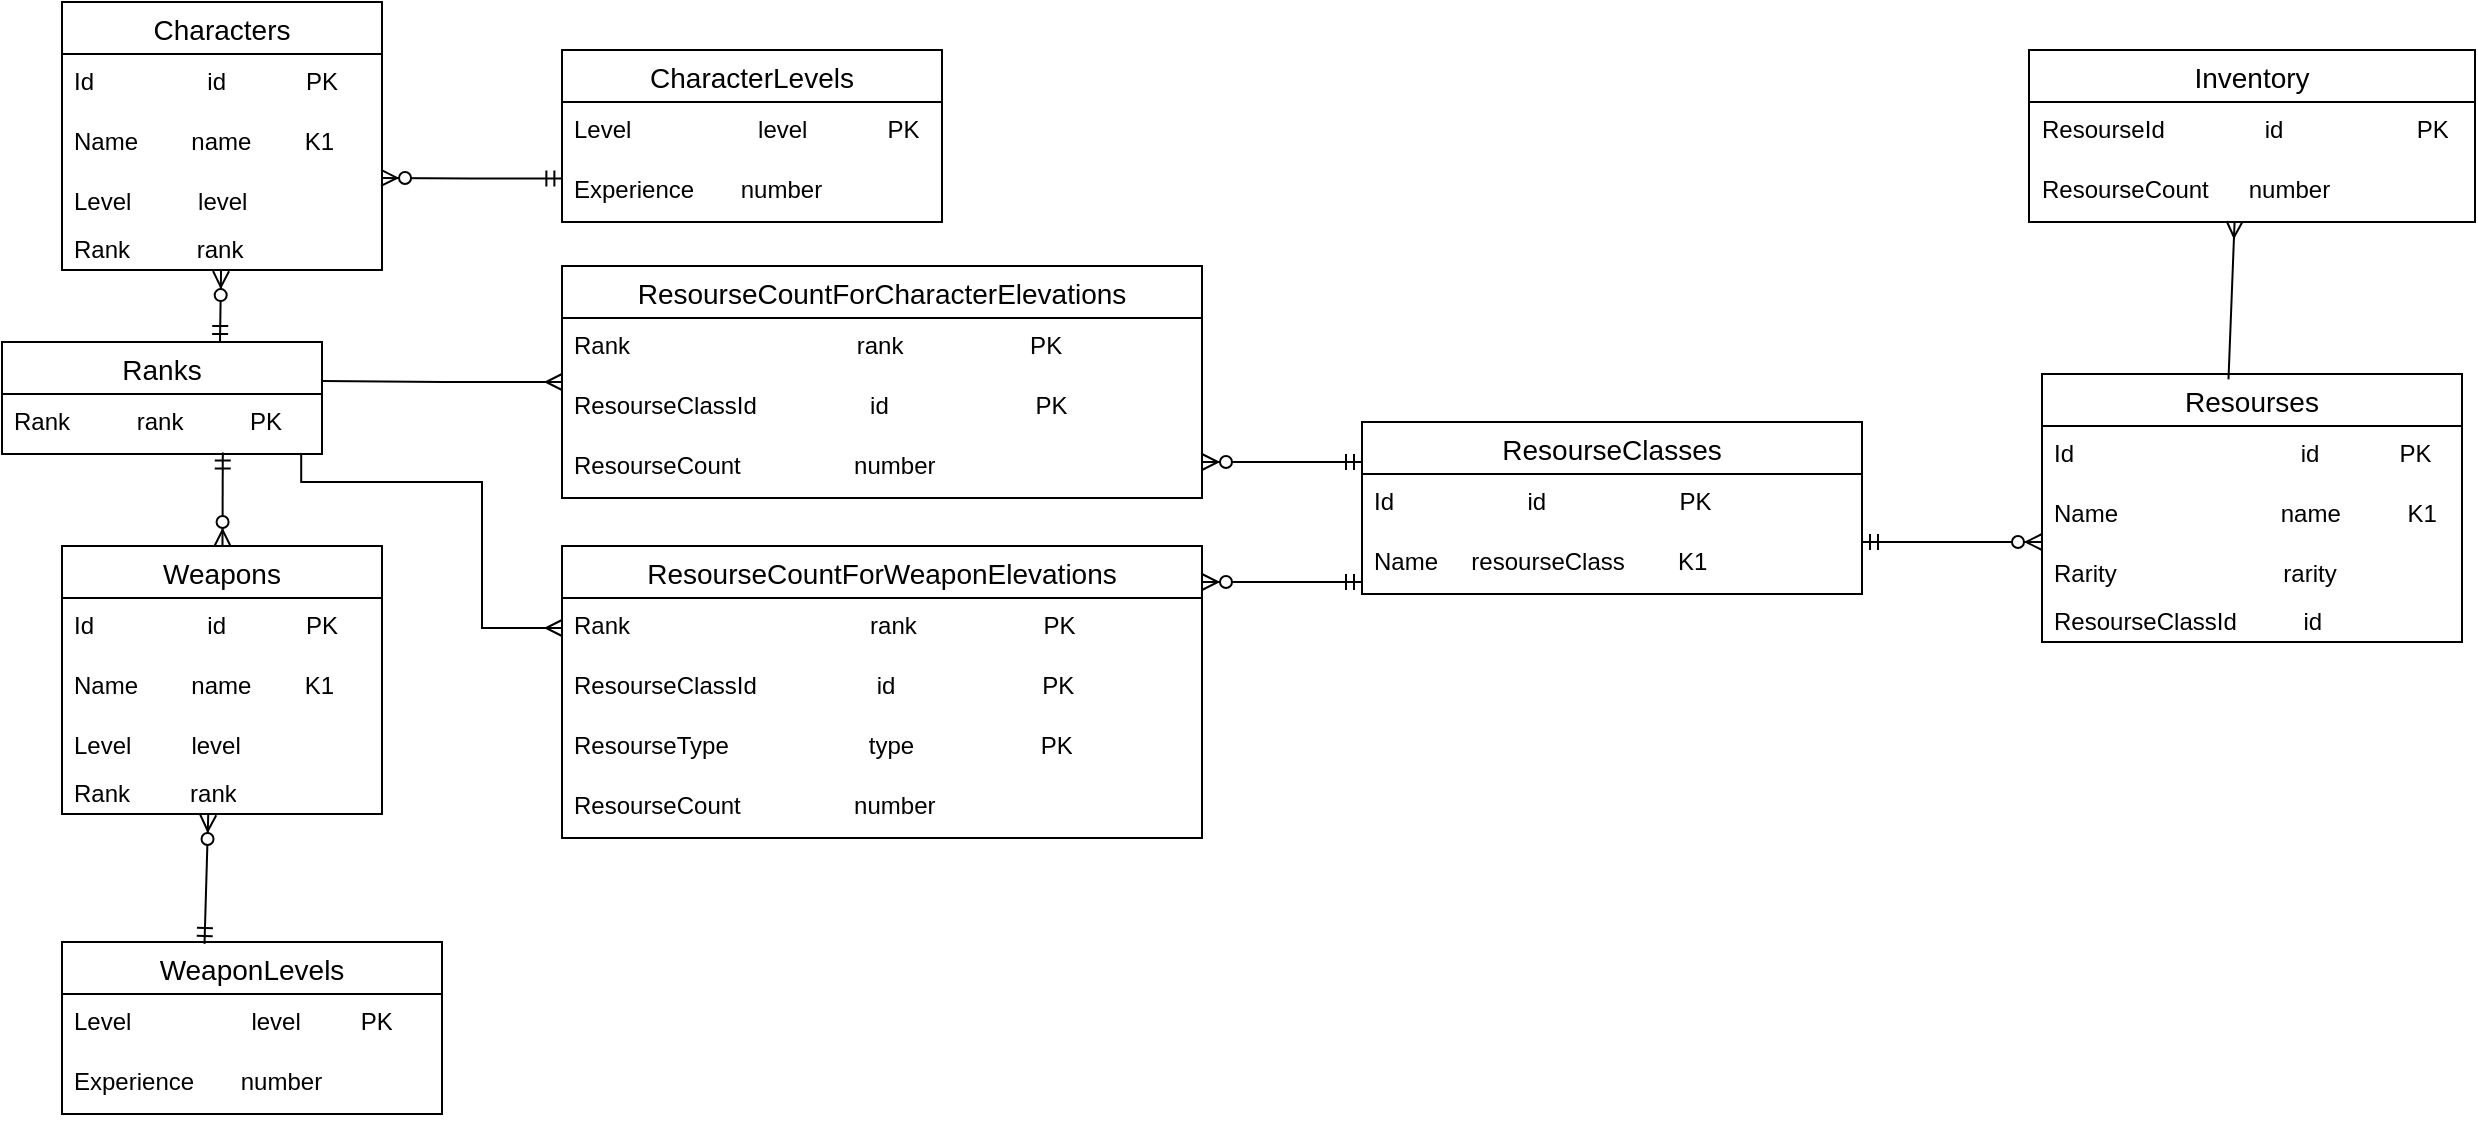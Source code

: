 <mxfile version="22.1.7" type="device">
  <diagram name="Страница — 1" id="cmlJvoD0FTOgaTUszq73">
    <mxGraphModel dx="1518" dy="666" grid="1" gridSize="10" guides="1" tooltips="1" connect="1" arrows="1" fold="1" page="1" pageScale="1" pageWidth="827" pageHeight="1169" math="0" shadow="0">
      <root>
        <mxCell id="0" />
        <mxCell id="1" parent="0" />
        <mxCell id="PH4KeS33Tz7tsbw5ySrN-1" value="Characters" style="swimlane;fontStyle=0;childLayout=stackLayout;horizontal=1;startSize=26;horizontalStack=0;resizeParent=1;resizeParentMax=0;resizeLast=0;collapsible=1;marginBottom=0;align=center;fontSize=14;" vertex="1" parent="1">
          <mxGeometry x="30" y="30" width="160" height="134" as="geometry" />
        </mxCell>
        <mxCell id="PH4KeS33Tz7tsbw5ySrN-2" value="Id&amp;nbsp; &amp;nbsp; &amp;nbsp; &amp;nbsp; &amp;nbsp; &amp;nbsp; &amp;nbsp; &amp;nbsp; &amp;nbsp;id&amp;nbsp; &amp;nbsp; &amp;nbsp; &amp;nbsp; &amp;nbsp; &amp;nbsp; PK" style="text;strokeColor=none;fillColor=none;spacingLeft=4;spacingRight=4;overflow=hidden;rotatable=0;points=[[0,0.5],[1,0.5]];portConstraint=eastwest;fontSize=12;whiteSpace=wrap;html=1;" vertex="1" parent="PH4KeS33Tz7tsbw5ySrN-1">
          <mxGeometry y="26" width="160" height="30" as="geometry" />
        </mxCell>
        <mxCell id="PH4KeS33Tz7tsbw5ySrN-3" value="Name&amp;nbsp; &amp;nbsp; &amp;nbsp; &amp;nbsp; name&amp;nbsp; &amp;nbsp; &amp;nbsp; &amp;nbsp; K1" style="text;strokeColor=none;fillColor=none;spacingLeft=4;spacingRight=4;overflow=hidden;rotatable=0;points=[[0,0.5],[1,0.5]];portConstraint=eastwest;fontSize=12;whiteSpace=wrap;html=1;" vertex="1" parent="PH4KeS33Tz7tsbw5ySrN-1">
          <mxGeometry y="56" width="160" height="30" as="geometry" />
        </mxCell>
        <mxCell id="PH4KeS33Tz7tsbw5ySrN-4" value="Level&amp;nbsp; &amp;nbsp; &amp;nbsp; &amp;nbsp; &amp;nbsp; level&amp;nbsp; &amp;nbsp; &amp;nbsp;" style="text;strokeColor=none;fillColor=none;spacingLeft=4;spacingRight=4;overflow=hidden;rotatable=0;points=[[0,0.5],[1,0.5]];portConstraint=eastwest;fontSize=12;whiteSpace=wrap;html=1;" vertex="1" parent="PH4KeS33Tz7tsbw5ySrN-1">
          <mxGeometry y="86" width="160" height="24" as="geometry" />
        </mxCell>
        <mxCell id="PH4KeS33Tz7tsbw5ySrN-5" value="Rank&amp;nbsp; &amp;nbsp; &amp;nbsp; &amp;nbsp; &amp;nbsp; rank" style="text;strokeColor=none;fillColor=none;spacingLeft=4;spacingRight=4;overflow=hidden;rotatable=0;points=[[0,0.5],[1,0.5]];portConstraint=eastwest;fontSize=12;whiteSpace=wrap;html=1;" vertex="1" parent="PH4KeS33Tz7tsbw5ySrN-1">
          <mxGeometry y="110" width="160" height="24" as="geometry" />
        </mxCell>
        <mxCell id="PH4KeS33Tz7tsbw5ySrN-23" value="Resourses" style="swimlane;fontStyle=0;childLayout=stackLayout;horizontal=1;startSize=26;horizontalStack=0;resizeParent=1;resizeParentMax=0;resizeLast=0;collapsible=1;marginBottom=0;align=center;fontSize=14;" vertex="1" parent="1">
          <mxGeometry x="1020" y="216" width="210" height="134" as="geometry" />
        </mxCell>
        <mxCell id="PH4KeS33Tz7tsbw5ySrN-24" value="Id&amp;nbsp; &amp;nbsp; &amp;nbsp; &amp;nbsp; &amp;nbsp; &amp;nbsp; &amp;nbsp; &amp;nbsp; &amp;nbsp;&lt;span style=&quot;white-space: pre;&quot;&gt;&#x9;&lt;/span&gt;&lt;span style=&quot;white-space: pre;&quot;&gt;&#x9;&lt;/span&gt;&amp;nbsp; &amp;nbsp; &amp;nbsp;id&amp;nbsp; &amp;nbsp; &amp;nbsp; &amp;nbsp; &amp;nbsp; &amp;nbsp; PK" style="text;strokeColor=none;fillColor=none;spacingLeft=4;spacingRight=4;overflow=hidden;rotatable=0;points=[[0,0.5],[1,0.5]];portConstraint=eastwest;fontSize=12;whiteSpace=wrap;html=1;" vertex="1" parent="PH4KeS33Tz7tsbw5ySrN-23">
          <mxGeometry y="26" width="210" height="30" as="geometry" />
        </mxCell>
        <mxCell id="PH4KeS33Tz7tsbw5ySrN-25" value="Name&amp;nbsp; &amp;nbsp; &amp;nbsp; &amp;nbsp; &lt;span style=&quot;white-space: pre;&quot;&gt;&#x9;&lt;/span&gt;&amp;nbsp; &lt;span style=&quot;white-space: pre;&quot;&gt;&#x9;&lt;/span&gt;&amp;nbsp;&amp;nbsp;name&amp;nbsp; &amp;nbsp; &amp;nbsp; &amp;nbsp; &amp;nbsp; K1" style="text;strokeColor=none;fillColor=none;spacingLeft=4;spacingRight=4;overflow=hidden;rotatable=0;points=[[0,0.5],[1,0.5]];portConstraint=eastwest;fontSize=12;whiteSpace=wrap;html=1;" vertex="1" parent="PH4KeS33Tz7tsbw5ySrN-23">
          <mxGeometry y="56" width="210" height="30" as="geometry" />
        </mxCell>
        <mxCell id="PH4KeS33Tz7tsbw5ySrN-26" value="Rarity&amp;nbsp; &amp;nbsp; &amp;nbsp; &amp;nbsp; &amp;nbsp; &amp;nbsp; &amp;nbsp; &amp;nbsp; &amp;nbsp; &amp;nbsp; &amp;nbsp; &amp;nbsp; &amp;nbsp;rarity&amp;nbsp; &amp;nbsp; &amp;nbsp;" style="text;strokeColor=none;fillColor=none;spacingLeft=4;spacingRight=4;overflow=hidden;rotatable=0;points=[[0,0.5],[1,0.5]];portConstraint=eastwest;fontSize=12;whiteSpace=wrap;html=1;" vertex="1" parent="PH4KeS33Tz7tsbw5ySrN-23">
          <mxGeometry y="86" width="210" height="24" as="geometry" />
        </mxCell>
        <mxCell id="PH4KeS33Tz7tsbw5ySrN-27" value="ResourseClassId&amp;nbsp; &amp;nbsp; &amp;nbsp; &amp;nbsp; &amp;nbsp; id" style="text;strokeColor=none;fillColor=none;spacingLeft=4;spacingRight=4;overflow=hidden;rotatable=0;points=[[0,0.5],[1,0.5]];portConstraint=eastwest;fontSize=12;whiteSpace=wrap;html=1;" vertex="1" parent="PH4KeS33Tz7tsbw5ySrN-23">
          <mxGeometry y="110" width="210" height="24" as="geometry" />
        </mxCell>
        <mxCell id="PH4KeS33Tz7tsbw5ySrN-28" value="ResourseClasses" style="swimlane;fontStyle=0;childLayout=stackLayout;horizontal=1;startSize=26;horizontalStack=0;resizeParent=1;resizeParentMax=0;resizeLast=0;collapsible=1;marginBottom=0;align=center;fontSize=14;" vertex="1" parent="1">
          <mxGeometry x="680" y="240" width="250" height="86" as="geometry" />
        </mxCell>
        <mxCell id="PH4KeS33Tz7tsbw5ySrN-29" value="Id&amp;nbsp; &amp;nbsp; &amp;nbsp; &amp;nbsp; &amp;nbsp; &amp;nbsp; &amp;nbsp; &amp;nbsp; &amp;nbsp; &amp;nbsp; id&amp;nbsp; &amp;nbsp; &amp;nbsp; &amp;nbsp; &amp;nbsp; &amp;nbsp; &amp;nbsp; &amp;nbsp; &amp;nbsp; &amp;nbsp; PK" style="text;strokeColor=none;fillColor=none;spacingLeft=4;spacingRight=4;overflow=hidden;rotatable=0;points=[[0,0.5],[1,0.5]];portConstraint=eastwest;fontSize=12;whiteSpace=wrap;html=1;" vertex="1" parent="PH4KeS33Tz7tsbw5ySrN-28">
          <mxGeometry y="26" width="250" height="30" as="geometry" />
        </mxCell>
        <mxCell id="PH4KeS33Tz7tsbw5ySrN-30" value="Name&amp;nbsp; &amp;nbsp; &amp;nbsp;resourseClass&amp;nbsp; &amp;nbsp; &amp;nbsp; &amp;nbsp; K1" style="text;strokeColor=none;fillColor=none;spacingLeft=4;spacingRight=4;overflow=hidden;rotatable=0;points=[[0,0.5],[1,0.5]];portConstraint=eastwest;fontSize=12;whiteSpace=wrap;html=1;" vertex="1" parent="PH4KeS33Tz7tsbw5ySrN-28">
          <mxGeometry y="56" width="250" height="30" as="geometry" />
        </mxCell>
        <mxCell id="PH4KeS33Tz7tsbw5ySrN-32" value="ResourseCountForCharacterElevations" style="swimlane;fontStyle=0;childLayout=stackLayout;horizontal=1;startSize=26;horizontalStack=0;resizeParent=1;resizeParentMax=0;resizeLast=0;collapsible=1;marginBottom=0;align=center;fontSize=14;" vertex="1" parent="1">
          <mxGeometry x="280" y="162" width="320" height="116" as="geometry" />
        </mxCell>
        <mxCell id="PH4KeS33Tz7tsbw5ySrN-33" value="Rank&amp;nbsp; &amp;nbsp; &amp;nbsp; &amp;nbsp; &amp;nbsp; &amp;nbsp; &amp;nbsp; &amp;nbsp; &amp;nbsp; &amp;nbsp; &amp;nbsp; &amp;nbsp; &amp;nbsp; &amp;nbsp; &amp;nbsp; &amp;nbsp; &amp;nbsp; rank&amp;nbsp; &amp;nbsp; &amp;nbsp; &amp;nbsp; &amp;nbsp; &amp;nbsp; &amp;nbsp; &amp;nbsp; &amp;nbsp; &amp;nbsp;PK" style="text;strokeColor=none;fillColor=none;spacingLeft=4;spacingRight=4;overflow=hidden;rotatable=0;points=[[0,0.5],[1,0.5]];portConstraint=eastwest;fontSize=12;whiteSpace=wrap;html=1;" vertex="1" parent="PH4KeS33Tz7tsbw5ySrN-32">
          <mxGeometry y="26" width="320" height="30" as="geometry" />
        </mxCell>
        <mxCell id="PH4KeS33Tz7tsbw5ySrN-34" value="ResourseClassId&amp;nbsp; &amp;nbsp; &amp;nbsp; &amp;nbsp; &amp;nbsp; &amp;nbsp; &amp;nbsp; &amp;nbsp; &amp;nbsp;id&amp;nbsp; &amp;nbsp; &amp;nbsp; &amp;nbsp; &amp;nbsp; &amp;nbsp; &amp;nbsp; &amp;nbsp; &amp;nbsp; &amp;nbsp; &amp;nbsp; PK" style="text;strokeColor=none;fillColor=none;spacingLeft=4;spacingRight=4;overflow=hidden;rotatable=0;points=[[0,0.5],[1,0.5]];portConstraint=eastwest;fontSize=12;whiteSpace=wrap;html=1;" vertex="1" parent="PH4KeS33Tz7tsbw5ySrN-32">
          <mxGeometry y="56" width="320" height="30" as="geometry" />
        </mxCell>
        <mxCell id="PH4KeS33Tz7tsbw5ySrN-35" value="ResourseCount&amp;nbsp; &amp;nbsp; &amp;nbsp; &amp;nbsp; &amp;nbsp; &amp;nbsp; &amp;nbsp; &amp;nbsp; &amp;nbsp;number" style="text;strokeColor=none;fillColor=none;spacingLeft=4;spacingRight=4;overflow=hidden;rotatable=0;points=[[0,0.5],[1,0.5]];portConstraint=eastwest;fontSize=12;whiteSpace=wrap;html=1;" vertex="1" parent="PH4KeS33Tz7tsbw5ySrN-32">
          <mxGeometry y="86" width="320" height="30" as="geometry" />
        </mxCell>
        <mxCell id="PH4KeS33Tz7tsbw5ySrN-36" value="CharacterLevels" style="swimlane;fontStyle=0;childLayout=stackLayout;horizontal=1;startSize=26;horizontalStack=0;resizeParent=1;resizeParentMax=0;resizeLast=0;collapsible=1;marginBottom=0;align=center;fontSize=14;" vertex="1" parent="1">
          <mxGeometry x="280" y="54" width="190" height="86" as="geometry" />
        </mxCell>
        <mxCell id="PH4KeS33Tz7tsbw5ySrN-37" value="Level&amp;nbsp; &amp;nbsp; &amp;nbsp; &amp;nbsp; &amp;nbsp; &amp;nbsp; &amp;nbsp; &amp;nbsp; &amp;nbsp; &amp;nbsp;level&amp;nbsp; &amp;nbsp; &amp;nbsp; &amp;nbsp; &amp;nbsp; &amp;nbsp; PK" style="text;strokeColor=none;fillColor=none;spacingLeft=4;spacingRight=4;overflow=hidden;rotatable=0;points=[[0,0.5],[1,0.5]];portConstraint=eastwest;fontSize=12;whiteSpace=wrap;html=1;" vertex="1" parent="PH4KeS33Tz7tsbw5ySrN-36">
          <mxGeometry y="26" width="190" height="30" as="geometry" />
        </mxCell>
        <mxCell id="PH4KeS33Tz7tsbw5ySrN-38" value="Experience&amp;nbsp; &amp;nbsp; &amp;nbsp; &amp;nbsp;number&amp;nbsp; &amp;nbsp; &amp;nbsp; &amp;nbsp; &amp;nbsp; &amp;nbsp; &amp;nbsp; &amp;nbsp; &amp;nbsp;&amp;nbsp;" style="text;strokeColor=none;fillColor=none;spacingLeft=4;spacingRight=4;overflow=hidden;rotatable=0;points=[[0,0.5],[1,0.5]];portConstraint=eastwest;fontSize=12;whiteSpace=wrap;html=1;" vertex="1" parent="PH4KeS33Tz7tsbw5ySrN-36">
          <mxGeometry y="56" width="190" height="30" as="geometry" />
        </mxCell>
        <mxCell id="PH4KeS33Tz7tsbw5ySrN-43" value="Weapons" style="swimlane;fontStyle=0;childLayout=stackLayout;horizontal=1;startSize=26;horizontalStack=0;resizeParent=1;resizeParentMax=0;resizeLast=0;collapsible=1;marginBottom=0;align=center;fontSize=14;" vertex="1" parent="1">
          <mxGeometry x="30" y="302" width="160" height="134" as="geometry" />
        </mxCell>
        <mxCell id="PH4KeS33Tz7tsbw5ySrN-44" value="Id&amp;nbsp; &amp;nbsp; &amp;nbsp; &amp;nbsp; &amp;nbsp; &amp;nbsp; &amp;nbsp; &amp;nbsp; &amp;nbsp;id&amp;nbsp; &amp;nbsp; &amp;nbsp; &amp;nbsp; &amp;nbsp; &amp;nbsp; PK" style="text;strokeColor=none;fillColor=none;spacingLeft=4;spacingRight=4;overflow=hidden;rotatable=0;points=[[0,0.5],[1,0.5]];portConstraint=eastwest;fontSize=12;whiteSpace=wrap;html=1;" vertex="1" parent="PH4KeS33Tz7tsbw5ySrN-43">
          <mxGeometry y="26" width="160" height="30" as="geometry" />
        </mxCell>
        <mxCell id="PH4KeS33Tz7tsbw5ySrN-45" value="Name&amp;nbsp; &amp;nbsp; &amp;nbsp; &amp;nbsp; name&amp;nbsp; &amp;nbsp; &amp;nbsp; &amp;nbsp; K1" style="text;strokeColor=none;fillColor=none;spacingLeft=4;spacingRight=4;overflow=hidden;rotatable=0;points=[[0,0.5],[1,0.5]];portConstraint=eastwest;fontSize=12;whiteSpace=wrap;html=1;" vertex="1" parent="PH4KeS33Tz7tsbw5ySrN-43">
          <mxGeometry y="56" width="160" height="30" as="geometry" />
        </mxCell>
        <mxCell id="PH4KeS33Tz7tsbw5ySrN-46" value="Level&amp;nbsp; &amp;nbsp; &amp;nbsp; &amp;nbsp; &amp;nbsp;level&amp;nbsp; &amp;nbsp; &amp;nbsp;" style="text;strokeColor=none;fillColor=none;spacingLeft=4;spacingRight=4;overflow=hidden;rotatable=0;points=[[0,0.5],[1,0.5]];portConstraint=eastwest;fontSize=12;whiteSpace=wrap;html=1;" vertex="1" parent="PH4KeS33Tz7tsbw5ySrN-43">
          <mxGeometry y="86" width="160" height="24" as="geometry" />
        </mxCell>
        <mxCell id="PH4KeS33Tz7tsbw5ySrN-47" value="Rank&amp;nbsp; &amp;nbsp; &amp;nbsp; &amp;nbsp; &amp;nbsp;rank" style="text;strokeColor=none;fillColor=none;spacingLeft=4;spacingRight=4;overflow=hidden;rotatable=0;points=[[0,0.5],[1,0.5]];portConstraint=eastwest;fontSize=12;whiteSpace=wrap;html=1;" vertex="1" parent="PH4KeS33Tz7tsbw5ySrN-43">
          <mxGeometry y="110" width="160" height="24" as="geometry" />
        </mxCell>
        <mxCell id="PH4KeS33Tz7tsbw5ySrN-48" value="ResourseCountForWeaponElevations" style="swimlane;fontStyle=0;childLayout=stackLayout;horizontal=1;startSize=26;horizontalStack=0;resizeParent=1;resizeParentMax=0;resizeLast=0;collapsible=1;marginBottom=0;align=center;fontSize=14;" vertex="1" parent="1">
          <mxGeometry x="280" y="302" width="320" height="146" as="geometry" />
        </mxCell>
        <mxCell id="PH4KeS33Tz7tsbw5ySrN-49" value="Rank&amp;nbsp; &amp;nbsp; &amp;nbsp; &amp;nbsp; &amp;nbsp; &amp;nbsp; &amp;nbsp; &amp;nbsp; &amp;nbsp; &amp;nbsp; &amp;nbsp; &amp;nbsp; &amp;nbsp; &amp;nbsp; &amp;nbsp; &amp;nbsp; &amp;nbsp; &amp;nbsp; rank&amp;nbsp; &amp;nbsp; &amp;nbsp; &amp;nbsp; &amp;nbsp; &amp;nbsp; &amp;nbsp; &amp;nbsp; &amp;nbsp; &amp;nbsp;PK" style="text;strokeColor=none;fillColor=none;spacingLeft=4;spacingRight=4;overflow=hidden;rotatable=0;points=[[0,0.5],[1,0.5]];portConstraint=eastwest;fontSize=12;whiteSpace=wrap;html=1;" vertex="1" parent="PH4KeS33Tz7tsbw5ySrN-48">
          <mxGeometry y="26" width="320" height="30" as="geometry" />
        </mxCell>
        <mxCell id="PH4KeS33Tz7tsbw5ySrN-50" value="ResourseClassId&amp;nbsp; &amp;nbsp; &amp;nbsp; &amp;nbsp; &amp;nbsp; &amp;nbsp; &amp;nbsp; &amp;nbsp; &amp;nbsp; id&amp;nbsp; &amp;nbsp; &amp;nbsp; &amp;nbsp; &amp;nbsp; &amp;nbsp; &amp;nbsp; &amp;nbsp; &amp;nbsp; &amp;nbsp; &amp;nbsp; PK" style="text;strokeColor=none;fillColor=none;spacingLeft=4;spacingRight=4;overflow=hidden;rotatable=0;points=[[0,0.5],[1,0.5]];portConstraint=eastwest;fontSize=12;whiteSpace=wrap;html=1;" vertex="1" parent="PH4KeS33Tz7tsbw5ySrN-48">
          <mxGeometry y="56" width="320" height="30" as="geometry" />
        </mxCell>
        <mxCell id="PH4KeS33Tz7tsbw5ySrN-54" value="ResourseType&amp;nbsp; &amp;nbsp; &amp;nbsp; &amp;nbsp; &amp;nbsp; &amp;nbsp; &amp;nbsp; &amp;nbsp; &amp;nbsp; &amp;nbsp; &amp;nbsp;type&amp;nbsp; &amp;nbsp; &amp;nbsp; &amp;nbsp; &amp;nbsp; &amp;nbsp; &amp;nbsp; &amp;nbsp; &amp;nbsp; &amp;nbsp;PK" style="text;strokeColor=none;fillColor=none;spacingLeft=4;spacingRight=4;overflow=hidden;rotatable=0;points=[[0,0.5],[1,0.5]];portConstraint=eastwest;fontSize=12;whiteSpace=wrap;html=1;" vertex="1" parent="PH4KeS33Tz7tsbw5ySrN-48">
          <mxGeometry y="86" width="320" height="30" as="geometry" />
        </mxCell>
        <mxCell id="PH4KeS33Tz7tsbw5ySrN-51" value="ResourseCount&amp;nbsp; &amp;nbsp; &amp;nbsp; &amp;nbsp; &amp;nbsp; &amp;nbsp; &amp;nbsp; &amp;nbsp; &amp;nbsp;number" style="text;strokeColor=none;fillColor=none;spacingLeft=4;spacingRight=4;overflow=hidden;rotatable=0;points=[[0,0.5],[1,0.5]];portConstraint=eastwest;fontSize=12;whiteSpace=wrap;html=1;" vertex="1" parent="PH4KeS33Tz7tsbw5ySrN-48">
          <mxGeometry y="116" width="320" height="30" as="geometry" />
        </mxCell>
        <mxCell id="PH4KeS33Tz7tsbw5ySrN-55" value="WeaponLevels" style="swimlane;fontStyle=0;childLayout=stackLayout;horizontal=1;startSize=26;horizontalStack=0;resizeParent=1;resizeParentMax=0;resizeLast=0;collapsible=1;marginBottom=0;align=center;fontSize=14;" vertex="1" parent="1">
          <mxGeometry x="30" y="500" width="190" height="86" as="geometry" />
        </mxCell>
        <mxCell id="PH4KeS33Tz7tsbw5ySrN-56" value="Level&amp;nbsp; &amp;nbsp; &amp;nbsp; &amp;nbsp; &amp;nbsp; &amp;nbsp; &amp;nbsp; &amp;nbsp; &amp;nbsp; level&amp;nbsp; &amp;nbsp; &amp;nbsp; &amp;nbsp; &amp;nbsp;PK" style="text;strokeColor=none;fillColor=none;spacingLeft=4;spacingRight=4;overflow=hidden;rotatable=0;points=[[0,0.5],[1,0.5]];portConstraint=eastwest;fontSize=12;whiteSpace=wrap;html=1;" vertex="1" parent="PH4KeS33Tz7tsbw5ySrN-55">
          <mxGeometry y="26" width="190" height="30" as="geometry" />
        </mxCell>
        <mxCell id="PH4KeS33Tz7tsbw5ySrN-57" value="Experience&amp;nbsp; &amp;nbsp; &amp;nbsp; &amp;nbsp;number&amp;nbsp; &amp;nbsp; &amp;nbsp; &amp;nbsp; &amp;nbsp; &amp;nbsp; &amp;nbsp; &amp;nbsp; &amp;nbsp;&amp;nbsp;" style="text;strokeColor=none;fillColor=none;spacingLeft=4;spacingRight=4;overflow=hidden;rotatable=0;points=[[0,0.5],[1,0.5]];portConstraint=eastwest;fontSize=12;whiteSpace=wrap;html=1;" vertex="1" parent="PH4KeS33Tz7tsbw5ySrN-55">
          <mxGeometry y="56" width="190" height="30" as="geometry" />
        </mxCell>
        <mxCell id="PH4KeS33Tz7tsbw5ySrN-58" value="Inventory" style="swimlane;fontStyle=0;childLayout=stackLayout;horizontal=1;startSize=26;horizontalStack=0;resizeParent=1;resizeParentMax=0;resizeLast=0;collapsible=1;marginBottom=0;align=center;fontSize=14;" vertex="1" parent="1">
          <mxGeometry x="1013.5" y="54" width="223" height="86" as="geometry" />
        </mxCell>
        <mxCell id="PH4KeS33Tz7tsbw5ySrN-59" value="ResourseId&amp;nbsp; &amp;nbsp; &amp;nbsp; &amp;nbsp; &amp;nbsp; &amp;nbsp; &amp;nbsp; &amp;nbsp;id&amp;nbsp; &amp;nbsp; &amp;nbsp; &amp;nbsp; &amp;nbsp; &amp;nbsp; &amp;nbsp; &amp;nbsp; &amp;nbsp; &amp;nbsp; PK" style="text;strokeColor=none;fillColor=none;spacingLeft=4;spacingRight=4;overflow=hidden;rotatable=0;points=[[0,0.5],[1,0.5]];portConstraint=eastwest;fontSize=12;whiteSpace=wrap;html=1;" vertex="1" parent="PH4KeS33Tz7tsbw5ySrN-58">
          <mxGeometry y="26" width="223" height="30" as="geometry" />
        </mxCell>
        <mxCell id="PH4KeS33Tz7tsbw5ySrN-60" value="ResourseCount&amp;nbsp; &amp;nbsp; &amp;nbsp; number" style="text;strokeColor=none;fillColor=none;spacingLeft=4;spacingRight=4;overflow=hidden;rotatable=0;points=[[0,0.5],[1,0.5]];portConstraint=eastwest;fontSize=12;whiteSpace=wrap;html=1;" vertex="1" parent="PH4KeS33Tz7tsbw5ySrN-58">
          <mxGeometry y="56" width="223" height="30" as="geometry" />
        </mxCell>
        <mxCell id="PH4KeS33Tz7tsbw5ySrN-65" value="" style="edgeStyle=orthogonalEdgeStyle;fontSize=12;html=1;endArrow=ERmany;rounded=0;entryX=1.01;entryY=0.88;entryDx=0;entryDy=0;entryPerimeter=0;" edge="1" parent="1">
          <mxGeometry width="100" height="100" relative="1" as="geometry">
            <mxPoint x="160" y="219.5" as="sourcePoint" />
            <mxPoint x="280" y="220" as="targetPoint" />
          </mxGeometry>
        </mxCell>
        <mxCell id="PH4KeS33Tz7tsbw5ySrN-72" value="" style="edgeStyle=orthogonalEdgeStyle;fontSize=12;html=1;endArrow=ERzeroToMany;startArrow=ERmandOne;rounded=0;entryX=0.997;entryY=0.081;entryDx=0;entryDy=0;entryPerimeter=0;exitX=0.001;exitY=0.273;exitDx=0;exitDy=0;exitPerimeter=0;" edge="1" parent="1" source="PH4KeS33Tz7tsbw5ySrN-38" target="PH4KeS33Tz7tsbw5ySrN-4">
          <mxGeometry width="100" height="100" relative="1" as="geometry">
            <mxPoint x="260" y="230" as="sourcePoint" />
            <mxPoint x="360" y="130" as="targetPoint" />
          </mxGeometry>
        </mxCell>
        <mxCell id="PH4KeS33Tz7tsbw5ySrN-73" value="" style="fontSize=12;html=1;endArrow=ERzeroToMany;startArrow=ERmandOne;rounded=0;entryX=0.457;entryY=1.02;entryDx=0;entryDy=0;entryPerimeter=0;exitX=0.375;exitY=0.011;exitDx=0;exitDy=0;exitPerimeter=0;" edge="1" parent="1" source="PH4KeS33Tz7tsbw5ySrN-55" target="PH4KeS33Tz7tsbw5ySrN-47">
          <mxGeometry width="100" height="100" relative="1" as="geometry">
            <mxPoint x="300" y="470" as="sourcePoint" />
            <mxPoint x="210" y="470" as="targetPoint" />
          </mxGeometry>
        </mxCell>
        <mxCell id="PH4KeS33Tz7tsbw5ySrN-75" value="" style="fontSize=12;html=1;endArrow=ERzeroToMany;startArrow=ERmandOne;rounded=0;entryX=0.457;entryY=1.02;entryDx=0;entryDy=0;entryPerimeter=0;exitX=0.69;exitY=0.974;exitDx=0;exitDy=0;exitPerimeter=0;" edge="1" parent="1" source="PH4KeS33Tz7tsbw5ySrN-83">
          <mxGeometry width="100" height="100" relative="1" as="geometry">
            <mxPoint x="110" y="260" as="sourcePoint" />
            <mxPoint x="110.25" y="302" as="targetPoint" />
          </mxGeometry>
        </mxCell>
        <mxCell id="PH4KeS33Tz7tsbw5ySrN-76" value="" style="edgeStyle=orthogonalEdgeStyle;fontSize=12;html=1;endArrow=ERzeroToMany;startArrow=ERmandOne;rounded=0;entryX=0.497;entryY=1.023;entryDx=0;entryDy=0;entryPerimeter=0;" edge="1" parent="1" target="PH4KeS33Tz7tsbw5ySrN-5">
          <mxGeometry width="100" height="100" relative="1" as="geometry">
            <mxPoint x="109" y="200" as="sourcePoint" />
            <mxPoint x="109.24" y="170" as="targetPoint" />
          </mxGeometry>
        </mxCell>
        <mxCell id="PH4KeS33Tz7tsbw5ySrN-78" value="" style="edgeStyle=orthogonalEdgeStyle;fontSize=12;html=1;endArrow=ERzeroToMany;startArrow=ERmandOne;rounded=0;entryX=0.997;entryY=0.081;entryDx=0;entryDy=0;entryPerimeter=0;" edge="1" parent="1">
          <mxGeometry width="100" height="100" relative="1" as="geometry">
            <mxPoint x="680" y="260" as="sourcePoint" />
            <mxPoint x="600" y="260" as="targetPoint" />
          </mxGeometry>
        </mxCell>
        <mxCell id="PH4KeS33Tz7tsbw5ySrN-79" value="" style="edgeStyle=orthogonalEdgeStyle;fontSize=12;html=1;endArrow=ERzeroToMany;startArrow=ERmandOne;rounded=0;entryX=0.997;entryY=0.081;entryDx=0;entryDy=0;entryPerimeter=0;" edge="1" parent="1">
          <mxGeometry width="100" height="100" relative="1" as="geometry">
            <mxPoint x="680" y="320" as="sourcePoint" />
            <mxPoint x="600" y="320" as="targetPoint" />
          </mxGeometry>
        </mxCell>
        <mxCell id="PH4KeS33Tz7tsbw5ySrN-80" value="" style="edgeStyle=orthogonalEdgeStyle;fontSize=12;html=1;endArrow=ERzeroToMany;startArrow=ERmandOne;rounded=0;entryX=0.997;entryY=0.081;entryDx=0;entryDy=0;entryPerimeter=0;exitX=0.001;exitY=0.273;exitDx=0;exitDy=0;exitPerimeter=0;" edge="1" parent="1">
          <mxGeometry width="100" height="100" relative="1" as="geometry">
            <mxPoint x="930" y="300" as="sourcePoint" />
            <mxPoint x="1020" y="300" as="targetPoint" />
          </mxGeometry>
        </mxCell>
        <mxCell id="PH4KeS33Tz7tsbw5ySrN-81" value="" style="fontSize=12;html=1;endArrow=ERmany;rounded=0;exitX=0.444;exitY=0.02;exitDx=0;exitDy=0;exitPerimeter=0;entryX=0.461;entryY=0.988;entryDx=0;entryDy=0;entryPerimeter=0;" edge="1" parent="1" source="PH4KeS33Tz7tsbw5ySrN-23" target="PH4KeS33Tz7tsbw5ySrN-60">
          <mxGeometry width="100" height="100" relative="1" as="geometry">
            <mxPoint x="1211.5" y="180.5" as="sourcePoint" />
            <mxPoint x="1140" y="140" as="targetPoint" />
          </mxGeometry>
        </mxCell>
        <mxCell id="PH4KeS33Tz7tsbw5ySrN-82" value="Ranks" style="swimlane;fontStyle=0;childLayout=stackLayout;horizontal=1;startSize=26;horizontalStack=0;resizeParent=1;resizeParentMax=0;resizeLast=0;collapsible=1;marginBottom=0;align=center;fontSize=14;" vertex="1" parent="1">
          <mxGeometry y="200" width="160" height="56" as="geometry" />
        </mxCell>
        <mxCell id="PH4KeS33Tz7tsbw5ySrN-83" value="Rank&amp;nbsp; &amp;nbsp; &amp;nbsp; &amp;nbsp; &amp;nbsp; rank&amp;nbsp; &amp;nbsp; &amp;nbsp; &amp;nbsp; &amp;nbsp; PK" style="text;strokeColor=none;fillColor=none;spacingLeft=4;spacingRight=4;overflow=hidden;rotatable=0;points=[[0,0.5],[1,0.5]];portConstraint=eastwest;fontSize=12;whiteSpace=wrap;html=1;" vertex="1" parent="PH4KeS33Tz7tsbw5ySrN-82">
          <mxGeometry y="26" width="160" height="30" as="geometry" />
        </mxCell>
        <mxCell id="PH4KeS33Tz7tsbw5ySrN-68" value="" style="edgeStyle=orthogonalEdgeStyle;fontSize=12;html=1;endArrow=ERmany;rounded=0;exitX=0.935;exitY=0.989;exitDx=0;exitDy=0;entryX=0;entryY=0.5;entryDx=0;entryDy=0;exitPerimeter=0;" edge="1" parent="1" source="PH4KeS33Tz7tsbw5ySrN-83" target="PH4KeS33Tz7tsbw5ySrN-49">
          <mxGeometry width="100" height="100" relative="1" as="geometry">
            <mxPoint x="150" y="240" as="sourcePoint" />
            <mxPoint x="270" y="350" as="targetPoint" />
            <Array as="points">
              <mxPoint x="150" y="270" />
              <mxPoint x="240" y="270" />
              <mxPoint x="240" y="343" />
            </Array>
          </mxGeometry>
        </mxCell>
      </root>
    </mxGraphModel>
  </diagram>
</mxfile>
